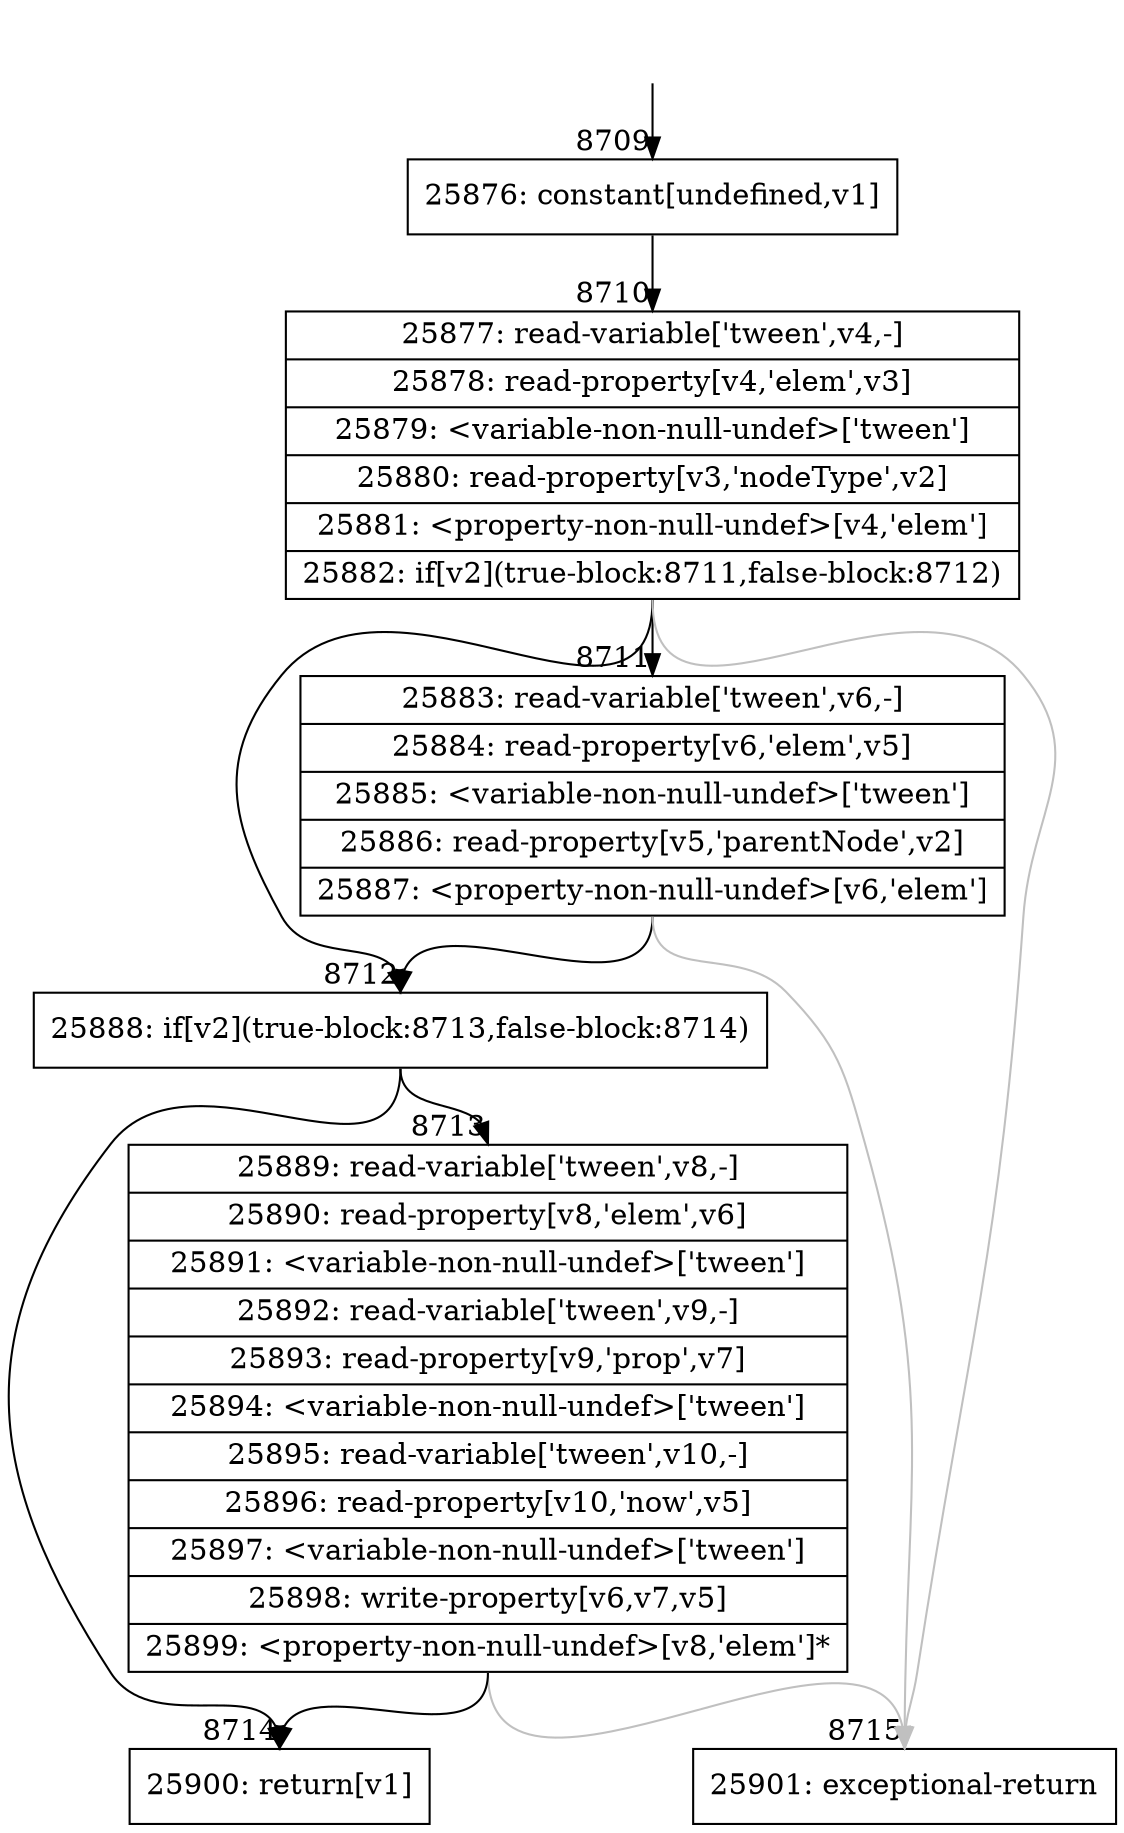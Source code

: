 digraph {
rankdir="TD"
BB_entry539[shape=none,label=""];
BB_entry539 -> BB8709 [tailport=s, headport=n, headlabel="    8709"]
BB8709 [shape=record label="{25876: constant[undefined,v1]}" ] 
BB8709 -> BB8710 [tailport=s, headport=n, headlabel="      8710"]
BB8710 [shape=record label="{25877: read-variable['tween',v4,-]|25878: read-property[v4,'elem',v3]|25879: \<variable-non-null-undef\>['tween']|25880: read-property[v3,'nodeType',v2]|25881: \<property-non-null-undef\>[v4,'elem']|25882: if[v2](true-block:8711,false-block:8712)}" ] 
BB8710 -> BB8712 [tailport=s, headport=n, headlabel="      8712"]
BB8710 -> BB8711 [tailport=s, headport=n, headlabel="      8711"]
BB8710 -> BB8715 [tailport=s, headport=n, color=gray, headlabel="      8715"]
BB8711 [shape=record label="{25883: read-variable['tween',v6,-]|25884: read-property[v6,'elem',v5]|25885: \<variable-non-null-undef\>['tween']|25886: read-property[v5,'parentNode',v2]|25887: \<property-non-null-undef\>[v6,'elem']}" ] 
BB8711 -> BB8712 [tailport=s, headport=n]
BB8711 -> BB8715 [tailport=s, headport=n, color=gray]
BB8712 [shape=record label="{25888: if[v2](true-block:8713,false-block:8714)}" ] 
BB8712 -> BB8713 [tailport=s, headport=n, headlabel="      8713"]
BB8712 -> BB8714 [tailport=s, headport=n, headlabel="      8714"]
BB8713 [shape=record label="{25889: read-variable['tween',v8,-]|25890: read-property[v8,'elem',v6]|25891: \<variable-non-null-undef\>['tween']|25892: read-variable['tween',v9,-]|25893: read-property[v9,'prop',v7]|25894: \<variable-non-null-undef\>['tween']|25895: read-variable['tween',v10,-]|25896: read-property[v10,'now',v5]|25897: \<variable-non-null-undef\>['tween']|25898: write-property[v6,v7,v5]|25899: \<property-non-null-undef\>[v8,'elem']*}" ] 
BB8713 -> BB8714 [tailport=s, headport=n]
BB8713 -> BB8715 [tailport=s, headport=n, color=gray]
BB8714 [shape=record label="{25900: return[v1]}" ] 
BB8715 [shape=record label="{25901: exceptional-return}" ] 
}
